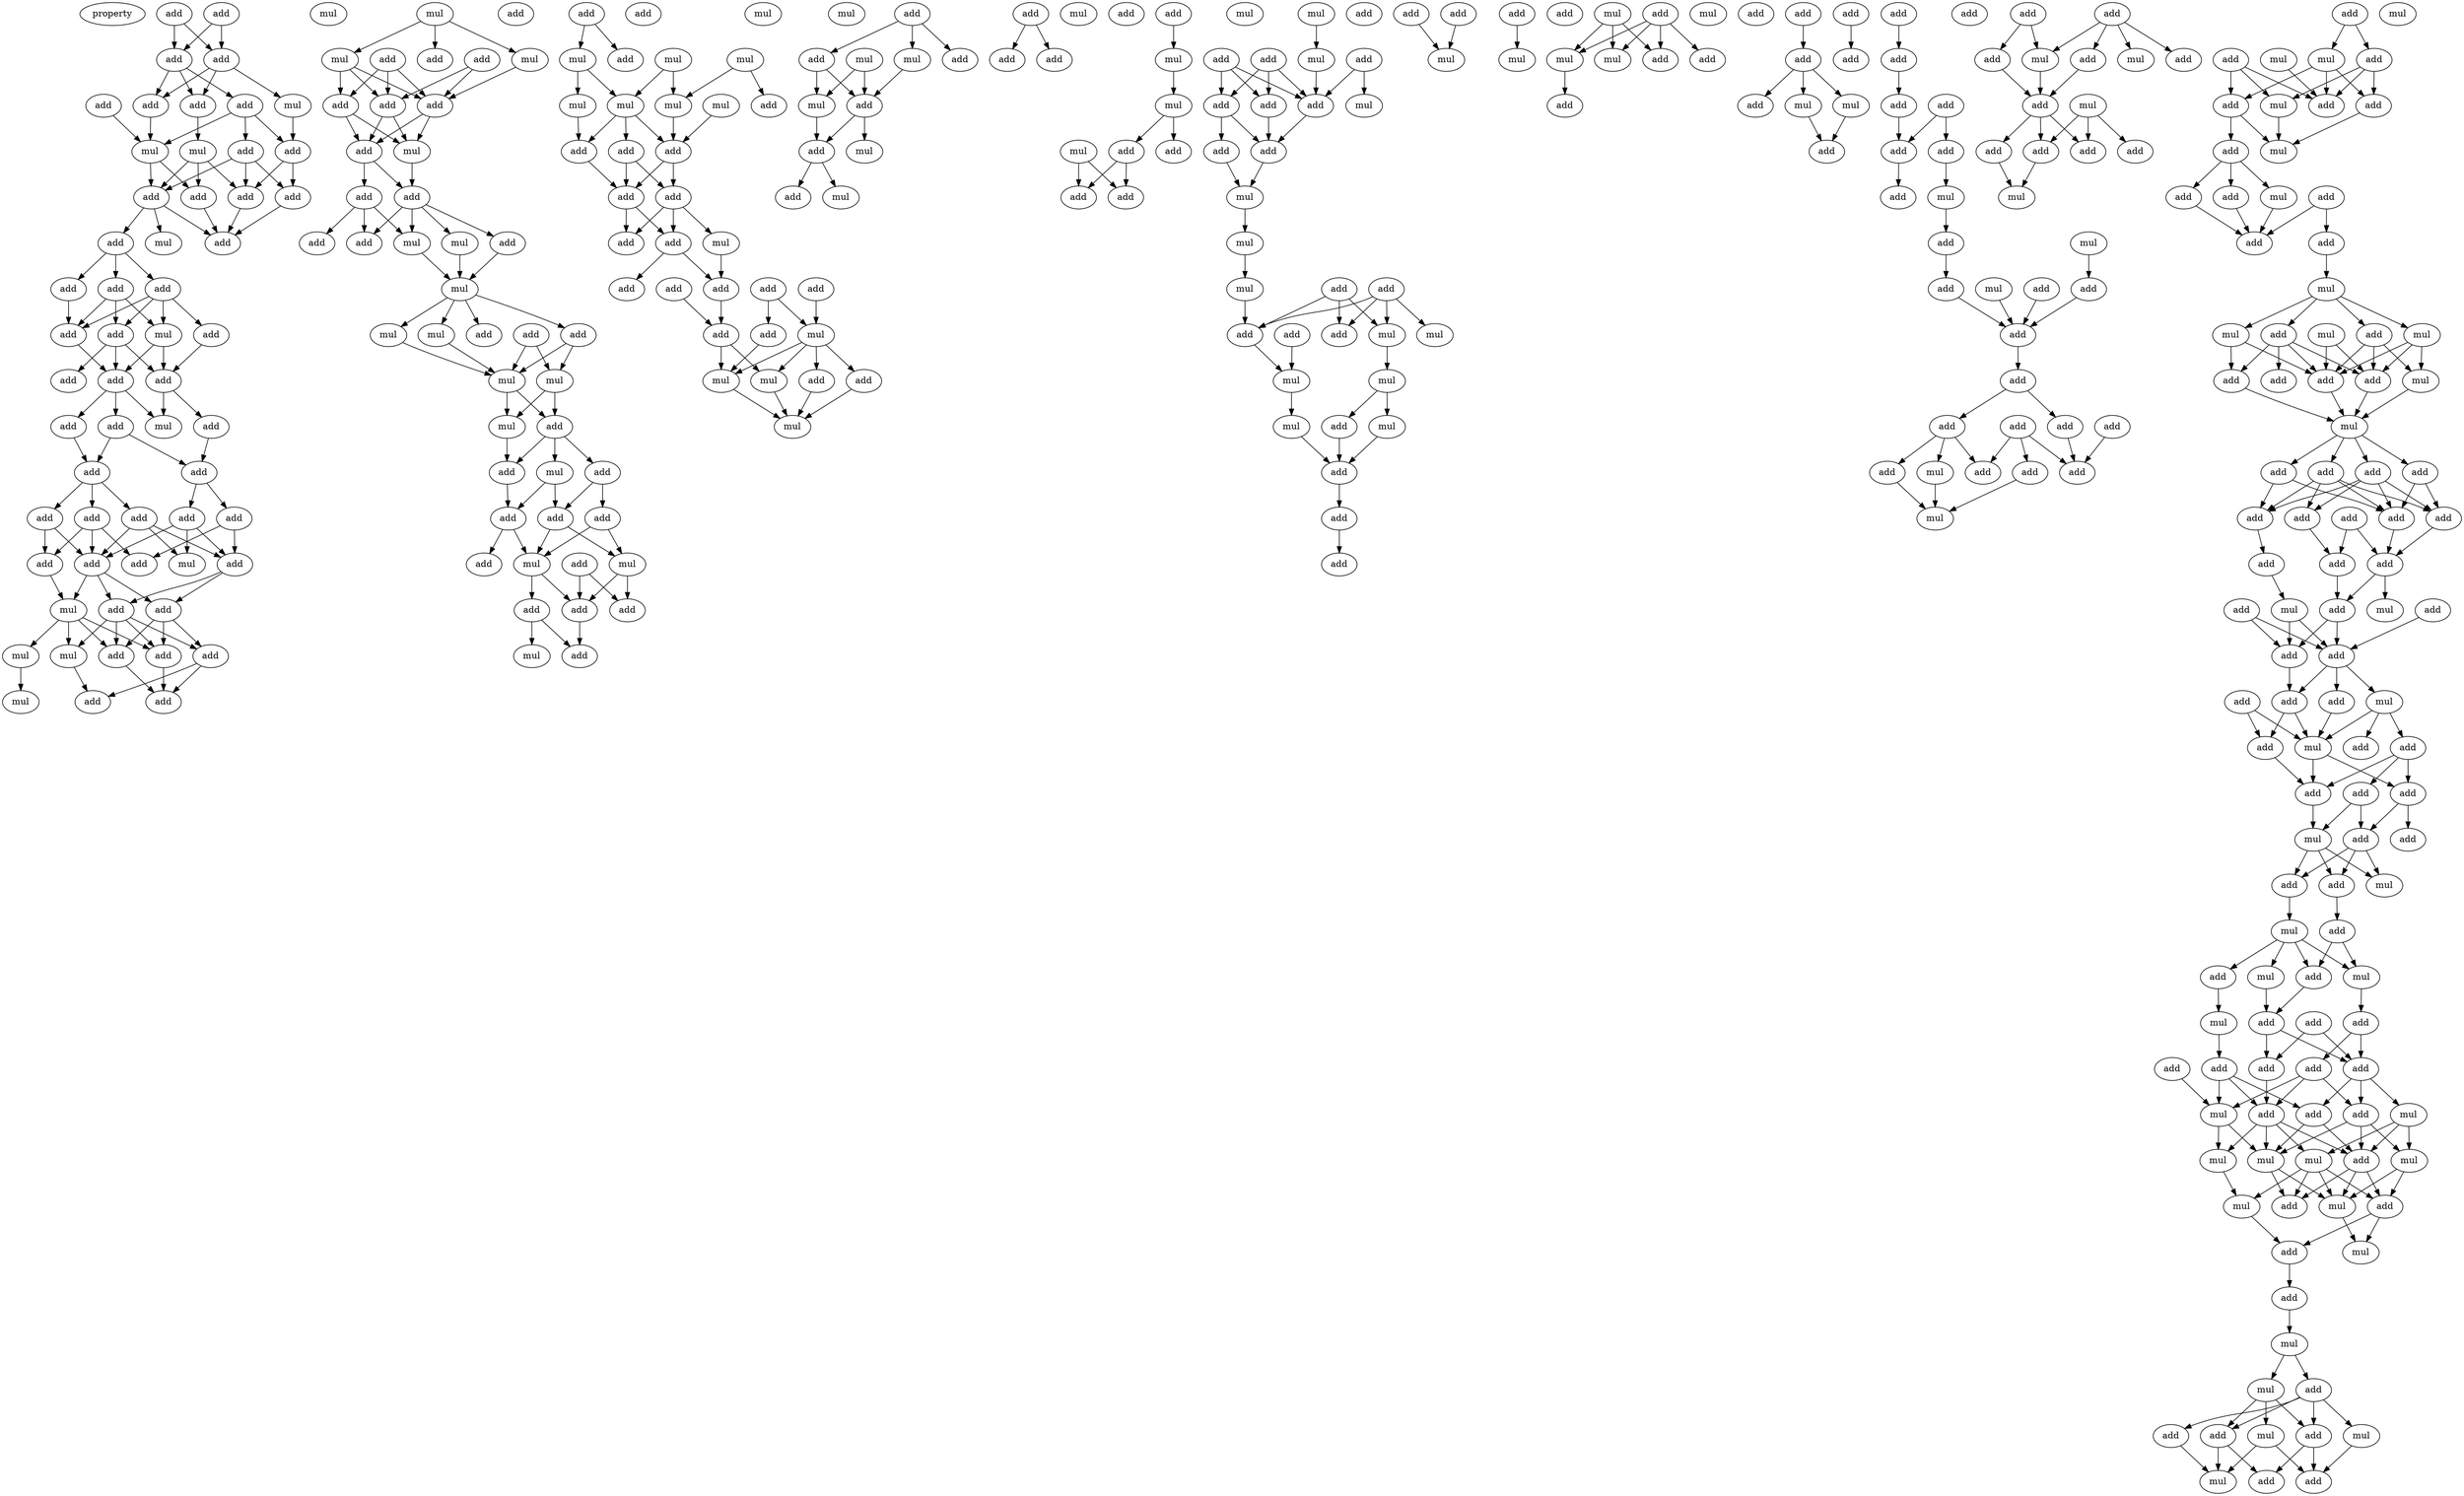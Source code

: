 digraph {
    node [fontcolor=black]
    property [mul=2,lf=1.4]
    0 [ label = add ];
    1 [ label = add ];
    2 [ label = add ];
    3 [ label = add ];
    4 [ label = add ];
    5 [ label = add ];
    6 [ label = add ];
    7 [ label = mul ];
    8 [ label = add ];
    9 [ label = add ];
    10 [ label = mul ];
    11 [ label = mul ];
    12 [ label = add ];
    13 [ label = add ];
    14 [ label = add ];
    15 [ label = add ];
    16 [ label = add ];
    17 [ label = mul ];
    18 [ label = add ];
    19 [ label = add ];
    20 [ label = add ];
    21 [ label = add ];
    22 [ label = add ];
    23 [ label = add ];
    24 [ label = add ];
    25 [ label = add ];
    26 [ label = mul ];
    27 [ label = add ];
    28 [ label = add ];
    29 [ label = add ];
    30 [ label = add ];
    31 [ label = add ];
    32 [ label = mul ];
    33 [ label = mul ];
    34 [ label = add ];
    35 [ label = add ];
    36 [ label = add ];
    37 [ label = add ];
    38 [ label = add ];
    39 [ label = add ];
    40 [ label = add ];
    41 [ label = add ];
    42 [ label = add ];
    43 [ label = add ];
    44 [ label = mul ];
    45 [ label = add ];
    46 [ label = add ];
    47 [ label = add ];
    48 [ label = mul ];
    49 [ label = add ];
    50 [ label = add ];
    51 [ label = add ];
    52 [ label = mul ];
    53 [ label = add ];
    54 [ label = mul ];
    55 [ label = mul ];
    56 [ label = add ];
    57 [ label = add ];
    58 [ label = mul ];
    59 [ label = add ];
    60 [ label = add ];
    61 [ label = mul ];
    62 [ label = add ];
    63 [ label = mul ];
    64 [ label = add ];
    65 [ label = add ];
    66 [ label = add ];
    67 [ label = add ];
    68 [ label = mul ];
    69 [ label = add ];
    70 [ label = add ];
    71 [ label = mul ];
    72 [ label = add ];
    73 [ label = mul ];
    74 [ label = add ];
    75 [ label = add ];
    76 [ label = mul ];
    77 [ label = mul ];
    78 [ label = add ];
    79 [ label = add ];
    80 [ label = mul ];
    81 [ label = add ];
    82 [ label = mul ];
    83 [ label = mul ];
    84 [ label = add ];
    85 [ label = mul ];
    86 [ label = add ];
    87 [ label = mul ];
    88 [ label = add ];
    89 [ label = add ];
    90 [ label = add ];
    91 [ label = add ];
    92 [ label = add ];
    93 [ label = add ];
    94 [ label = add ];
    95 [ label = mul ];
    96 [ label = mul ];
    97 [ label = add ];
    98 [ label = add ];
    99 [ label = add ];
    100 [ label = mul ];
    101 [ label = add ];
    102 [ label = add ];
    103 [ label = mul ];
    104 [ label = mul ];
    105 [ label = add ];
    106 [ label = mul ];
    107 [ label = mul ];
    108 [ label = add ];
    109 [ label = mul ];
    110 [ label = mul ];
    111 [ label = mul ];
    112 [ label = add ];
    113 [ label = add ];
    114 [ label = add ];
    115 [ label = add ];
    116 [ label = add ];
    117 [ label = add ];
    118 [ label = mul ];
    119 [ label = add ];
    120 [ label = add ];
    121 [ label = add ];
    122 [ label = add ];
    123 [ label = add ];
    124 [ label = add ];
    125 [ label = add ];
    126 [ label = add ];
    127 [ label = mul ];
    128 [ label = mul ];
    129 [ label = add ];
    130 [ label = add ];
    131 [ label = mul ];
    132 [ label = mul ];
    133 [ label = add ];
    134 [ label = mul ];
    135 [ label = mul ];
    136 [ label = add ];
    137 [ label = mul ];
    138 [ label = add ];
    139 [ label = add ];
    140 [ label = mul ];
    141 [ label = mul ];
    142 [ label = add ];
    143 [ label = add ];
    144 [ label = mul ];
    145 [ label = add ];
    146 [ label = mul ];
    147 [ label = add ];
    148 [ label = mul ];
    149 [ label = add ];
    150 [ label = add ];
    151 [ label = add ];
    152 [ label = add ];
    153 [ label = mul ];
    154 [ label = mul ];
    155 [ label = mul ];
    156 [ label = add ];
    157 [ label = mul ];
    158 [ label = add ];
    159 [ label = add ];
    160 [ label = add ];
    161 [ label = mul ];
    162 [ label = add ];
    163 [ label = mul ];
    164 [ label = add ];
    165 [ label = add ];
    166 [ label = add ];
    167 [ label = add ];
    168 [ label = mul ];
    169 [ label = add ];
    170 [ label = add ];
    171 [ label = add ];
    172 [ label = mul ];
    173 [ label = mul ];
    174 [ label = add ];
    175 [ label = add ];
    176 [ label = add ];
    177 [ label = mul ];
    178 [ label = add ];
    179 [ label = mul ];
    180 [ label = mul ];
    181 [ label = add ];
    182 [ label = add ];
    183 [ label = mul ];
    184 [ label = mul ];
    185 [ label = mul ];
    186 [ label = mul ];
    187 [ label = add ];
    188 [ label = add ];
    189 [ label = add ];
    190 [ label = add ];
    191 [ label = add ];
    192 [ label = mul ];
    193 [ label = add ];
    194 [ label = add ];
    195 [ label = mul ];
    196 [ label = add ];
    197 [ label = add ];
    198 [ label = mul ];
    199 [ label = mul ];
    200 [ label = mul ];
    201 [ label = add ];
    202 [ label = add ];
    203 [ label = add ];
    204 [ label = mul ];
    205 [ label = add ];
    206 [ label = add ];
    207 [ label = add ];
    208 [ label = add ];
    209 [ label = mul ];
    210 [ label = mul ];
    211 [ label = add ];
    212 [ label = add ];
    213 [ label = add ];
    214 [ label = add ];
    215 [ label = add ];
    216 [ label = add ];
    217 [ label = add ];
    218 [ label = add ];
    219 [ label = add ];
    220 [ label = add ];
    221 [ label = mul ];
    222 [ label = add ];
    223 [ label = mul ];
    224 [ label = add ];
    225 [ label = add ];
    226 [ label = mul ];
    227 [ label = add ];
    228 [ label = add ];
    229 [ label = add ];
    230 [ label = add ];
    231 [ label = add ];
    232 [ label = add ];
    233 [ label = add ];
    234 [ label = add ];
    235 [ label = mul ];
    236 [ label = add ];
    237 [ label = add ];
    238 [ label = add ];
    239 [ label = add ];
    240 [ label = mul ];
    241 [ label = add ];
    242 [ label = add ];
    243 [ label = add ];
    244 [ label = add ];
    245 [ label = add ];
    246 [ label = mul ];
    247 [ label = mul ];
    248 [ label = mul ];
    249 [ label = add ];
    250 [ label = add ];
    251 [ label = add ];
    252 [ label = add ];
    253 [ label = add ];
    254 [ label = mul ];
    255 [ label = add ];
    256 [ label = mul ];
    257 [ label = add ];
    258 [ label = mul ];
    259 [ label = mul ];
    260 [ label = add ];
    261 [ label = add ];
    262 [ label = add ];
    263 [ label = mul ];
    264 [ label = add ];
    265 [ label = mul ];
    266 [ label = add ];
    267 [ label = add ];
    268 [ label = mul ];
    269 [ label = add ];
    270 [ label = add ];
    271 [ label = add ];
    272 [ label = add ];
    273 [ label = mul ];
    274 [ label = mul ];
    275 [ label = add ];
    276 [ label = add ];
    277 [ label = mul ];
    278 [ label = mul ];
    279 [ label = add ];
    280 [ label = add ];
    281 [ label = mul ];
    282 [ label = add ];
    283 [ label = add ];
    284 [ label = mul ];
    285 [ label = add ];
    286 [ label = add ];
    287 [ label = add ];
    288 [ label = add ];
    289 [ label = add ];
    290 [ label = add ];
    291 [ label = add ];
    292 [ label = add ];
    293 [ label = add ];
    294 [ label = add ];
    295 [ label = add ];
    296 [ label = add ];
    297 [ label = add ];
    298 [ label = mul ];
    299 [ label = mul ];
    300 [ label = add ];
    301 [ label = add ];
    302 [ label = add ];
    303 [ label = add ];
    304 [ label = add ];
    305 [ label = add ];
    306 [ label = add ];
    307 [ label = mul ];
    308 [ label = add ];
    309 [ label = add ];
    310 [ label = mul ];
    311 [ label = add ];
    312 [ label = add ];
    313 [ label = add ];
    314 [ label = add ];
    315 [ label = add ];
    316 [ label = add ];
    317 [ label = mul ];
    318 [ label = add ];
    319 [ label = add ];
    320 [ label = mul ];
    321 [ label = add ];
    322 [ label = mul ];
    323 [ label = mul ];
    324 [ label = add ];
    325 [ label = mul ];
    326 [ label = add ];
    327 [ label = add ];
    328 [ label = add ];
    329 [ label = mul ];
    330 [ label = add ];
    331 [ label = add ];
    332 [ label = add ];
    333 [ label = add ];
    334 [ label = add ];
    335 [ label = add ];
    336 [ label = mul ];
    337 [ label = mul ];
    338 [ label = add ];
    339 [ label = add ];
    340 [ label = add ];
    341 [ label = mul ];
    342 [ label = mul ];
    343 [ label = add ];
    344 [ label = mul ];
    345 [ label = mul ];
    346 [ label = add ];
    347 [ label = mul ];
    348 [ label = add ];
    349 [ label = mul ];
    350 [ label = mul ];
    351 [ label = add ];
    352 [ label = add ];
    353 [ label = mul ];
    354 [ label = mul ];
    355 [ label = add ];
    356 [ label = add ];
    357 [ label = add ];
    358 [ label = mul ];
    359 [ label = add ];
    360 [ label = mul ];
    361 [ label = mul ];
    362 [ label = add ];
    363 [ label = add ];
    0 -> 2 [ name = 0 ];
    0 -> 3 [ name = 1 ];
    1 -> 2 [ name = 2 ];
    1 -> 3 [ name = 3 ];
    2 -> 6 [ name = 4 ];
    2 -> 7 [ name = 5 ];
    2 -> 8 [ name = 6 ];
    3 -> 4 [ name = 7 ];
    3 -> 6 [ name = 8 ];
    3 -> 8 [ name = 9 ];
    4 -> 9 [ name = 10 ];
    4 -> 10 [ name = 11 ];
    4 -> 12 [ name = 12 ];
    5 -> 10 [ name = 13 ];
    6 -> 11 [ name = 14 ];
    7 -> 9 [ name = 15 ];
    8 -> 10 [ name = 16 ];
    9 -> 13 [ name = 17 ];
    9 -> 16 [ name = 18 ];
    10 -> 14 [ name = 19 ];
    10 -> 15 [ name = 20 ];
    11 -> 14 [ name = 21 ];
    11 -> 15 [ name = 22 ];
    11 -> 16 [ name = 23 ];
    12 -> 13 [ name = 24 ];
    12 -> 15 [ name = 25 ];
    12 -> 16 [ name = 26 ];
    13 -> 19 [ name = 27 ];
    14 -> 19 [ name = 28 ];
    15 -> 17 [ name = 29 ];
    15 -> 18 [ name = 30 ];
    15 -> 19 [ name = 31 ];
    16 -> 19 [ name = 32 ];
    18 -> 20 [ name = 33 ];
    18 -> 21 [ name = 34 ];
    18 -> 22 [ name = 35 ];
    20 -> 23 [ name = 36 ];
    21 -> 23 [ name = 37 ];
    21 -> 25 [ name = 38 ];
    21 -> 26 [ name = 39 ];
    22 -> 23 [ name = 40 ];
    22 -> 24 [ name = 41 ];
    22 -> 25 [ name = 42 ];
    22 -> 26 [ name = 43 ];
    23 -> 27 [ name = 44 ];
    24 -> 29 [ name = 45 ];
    25 -> 27 [ name = 46 ];
    25 -> 28 [ name = 47 ];
    25 -> 29 [ name = 48 ];
    26 -> 27 [ name = 49 ];
    26 -> 29 [ name = 50 ];
    27 -> 30 [ name = 51 ];
    27 -> 31 [ name = 52 ];
    27 -> 33 [ name = 53 ];
    29 -> 33 [ name = 54 ];
    29 -> 34 [ name = 55 ];
    30 -> 36 [ name = 56 ];
    31 -> 35 [ name = 57 ];
    31 -> 36 [ name = 58 ];
    34 -> 35 [ name = 59 ];
    35 -> 38 [ name = 60 ];
    35 -> 40 [ name = 61 ];
    36 -> 37 [ name = 62 ];
    36 -> 39 [ name = 63 ];
    36 -> 41 [ name = 64 ];
    37 -> 42 [ name = 65 ];
    37 -> 44 [ name = 66 ];
    37 -> 45 [ name = 67 ];
    38 -> 42 [ name = 68 ];
    38 -> 44 [ name = 69 ];
    38 -> 45 [ name = 70 ];
    39 -> 42 [ name = 71 ];
    39 -> 46 [ name = 72 ];
    40 -> 43 [ name = 73 ];
    40 -> 45 [ name = 74 ];
    41 -> 42 [ name = 75 ];
    41 -> 43 [ name = 76 ];
    41 -> 46 [ name = 77 ];
    42 -> 47 [ name = 78 ];
    42 -> 48 [ name = 79 ];
    42 -> 49 [ name = 80 ];
    45 -> 47 [ name = 81 ];
    45 -> 49 [ name = 82 ];
    46 -> 48 [ name = 83 ];
    47 -> 50 [ name = 84 ];
    47 -> 51 [ name = 85 ];
    47 -> 53 [ name = 86 ];
    48 -> 50 [ name = 87 ];
    48 -> 51 [ name = 88 ];
    48 -> 52 [ name = 89 ];
    48 -> 54 [ name = 90 ];
    49 -> 50 [ name = 91 ];
    49 -> 51 [ name = 92 ];
    49 -> 53 [ name = 93 ];
    49 -> 54 [ name = 94 ];
    50 -> 56 [ name = 95 ];
    51 -> 56 [ name = 96 ];
    52 -> 55 [ name = 97 ];
    53 -> 56 [ name = 98 ];
    53 -> 57 [ name = 99 ];
    54 -> 57 [ name = 100 ];
    58 -> 59 [ name = 101 ];
    58 -> 61 [ name = 102 ];
    58 -> 63 [ name = 103 ];
    60 -> 64 [ name = 104 ];
    60 -> 66 [ name = 105 ];
    61 -> 64 [ name = 106 ];
    61 -> 65 [ name = 107 ];
    61 -> 66 [ name = 108 ];
    62 -> 64 [ name = 109 ];
    62 -> 65 [ name = 110 ];
    62 -> 66 [ name = 111 ];
    63 -> 64 [ name = 112 ];
    64 -> 67 [ name = 113 ];
    64 -> 68 [ name = 114 ];
    65 -> 67 [ name = 115 ];
    65 -> 68 [ name = 116 ];
    66 -> 67 [ name = 117 ];
    66 -> 68 [ name = 118 ];
    67 -> 69 [ name = 119 ];
    67 -> 70 [ name = 120 ];
    68 -> 70 [ name = 121 ];
    69 -> 72 [ name = 122 ];
    69 -> 73 [ name = 123 ];
    69 -> 74 [ name = 124 ];
    70 -> 71 [ name = 125 ];
    70 -> 73 [ name = 126 ];
    70 -> 74 [ name = 127 ];
    70 -> 75 [ name = 128 ];
    71 -> 76 [ name = 129 ];
    73 -> 76 [ name = 130 ];
    75 -> 76 [ name = 131 ];
    76 -> 77 [ name = 132 ];
    76 -> 78 [ name = 133 ];
    76 -> 79 [ name = 134 ];
    76 -> 80 [ name = 135 ];
    77 -> 83 [ name = 136 ];
    78 -> 82 [ name = 137 ];
    78 -> 83 [ name = 138 ];
    80 -> 83 [ name = 139 ];
    81 -> 82 [ name = 140 ];
    81 -> 83 [ name = 141 ];
    82 -> 84 [ name = 142 ];
    82 -> 85 [ name = 143 ];
    83 -> 84 [ name = 144 ];
    83 -> 85 [ name = 145 ];
    84 -> 86 [ name = 146 ];
    84 -> 87 [ name = 147 ];
    84 -> 88 [ name = 148 ];
    85 -> 86 [ name = 149 ];
    86 -> 91 [ name = 150 ];
    87 -> 89 [ name = 151 ];
    87 -> 91 [ name = 152 ];
    88 -> 89 [ name = 153 ];
    88 -> 90 [ name = 154 ];
    89 -> 95 [ name = 155 ];
    89 -> 96 [ name = 156 ];
    90 -> 95 [ name = 157 ];
    90 -> 96 [ name = 158 ];
    91 -> 92 [ name = 159 ];
    91 -> 95 [ name = 160 ];
    93 -> 98 [ name = 161 ];
    93 -> 99 [ name = 162 ];
    95 -> 97 [ name = 163 ];
    95 -> 98 [ name = 164 ];
    96 -> 98 [ name = 165 ];
    96 -> 99 [ name = 166 ];
    97 -> 100 [ name = 167 ];
    97 -> 101 [ name = 168 ];
    98 -> 101 [ name = 169 ];
    102 -> 103 [ name = 170 ];
    102 -> 105 [ name = 171 ];
    103 -> 109 [ name = 172 ];
    103 -> 111 [ name = 173 ];
    104 -> 110 [ name = 174 ];
    104 -> 111 [ name = 175 ];
    106 -> 108 [ name = 176 ];
    106 -> 110 [ name = 177 ];
    107 -> 114 [ name = 178 ];
    109 -> 113 [ name = 179 ];
    110 -> 114 [ name = 180 ];
    111 -> 112 [ name = 181 ];
    111 -> 113 [ name = 182 ];
    111 -> 114 [ name = 183 ];
    112 -> 115 [ name = 184 ];
    112 -> 116 [ name = 185 ];
    113 -> 116 [ name = 186 ];
    114 -> 115 [ name = 187 ];
    114 -> 116 [ name = 188 ];
    115 -> 117 [ name = 189 ];
    115 -> 118 [ name = 190 ];
    115 -> 119 [ name = 191 ];
    116 -> 117 [ name = 192 ];
    116 -> 119 [ name = 193 ];
    117 -> 121 [ name = 194 ];
    117 -> 124 [ name = 195 ];
    118 -> 124 [ name = 196 ];
    120 -> 127 [ name = 197 ];
    122 -> 126 [ name = 198 ];
    123 -> 125 [ name = 199 ];
    123 -> 127 [ name = 200 ];
    124 -> 126 [ name = 201 ];
    125 -> 131 [ name = 202 ];
    126 -> 128 [ name = 203 ];
    126 -> 131 [ name = 204 ];
    127 -> 128 [ name = 205 ];
    127 -> 129 [ name = 206 ];
    127 -> 130 [ name = 207 ];
    127 -> 131 [ name = 208 ];
    128 -> 132 [ name = 209 ];
    129 -> 132 [ name = 210 ];
    130 -> 132 [ name = 211 ];
    131 -> 132 [ name = 212 ];
    136 -> 138 [ name = 213 ];
    136 -> 139 [ name = 214 ];
    136 -> 140 [ name = 215 ];
    137 -> 141 [ name = 216 ];
    137 -> 142 [ name = 217 ];
    138 -> 141 [ name = 218 ];
    138 -> 142 [ name = 219 ];
    140 -> 142 [ name = 220 ];
    141 -> 143 [ name = 221 ];
    142 -> 143 [ name = 222 ];
    142 -> 144 [ name = 223 ];
    143 -> 145 [ name = 224 ];
    143 -> 146 [ name = 225 ];
    147 -> 149 [ name = 226 ];
    147 -> 150 [ name = 227 ];
    152 -> 153 [ name = 228 ];
    153 -> 154 [ name = 229 ];
    154 -> 156 [ name = 230 ];
    154 -> 158 [ name = 231 ];
    155 -> 159 [ name = 232 ];
    155 -> 160 [ name = 233 ];
    156 -> 159 [ name = 234 ];
    156 -> 160 [ name = 235 ];
    161 -> 163 [ name = 236 ];
    162 -> 166 [ name = 237 ];
    162 -> 167 [ name = 238 ];
    162 -> 169 [ name = 239 ];
    163 -> 166 [ name = 240 ];
    164 -> 166 [ name = 241 ];
    164 -> 168 [ name = 242 ];
    165 -> 166 [ name = 243 ];
    165 -> 167 [ name = 244 ];
    165 -> 169 [ name = 245 ];
    166 -> 170 [ name = 246 ];
    167 -> 170 [ name = 247 ];
    169 -> 170 [ name = 248 ];
    169 -> 171 [ name = 249 ];
    170 -> 172 [ name = 250 ];
    171 -> 172 [ name = 251 ];
    172 -> 173 [ name = 252 ];
    173 -> 177 [ name = 253 ];
    175 -> 180 [ name = 254 ];
    175 -> 181 [ name = 255 ];
    175 -> 182 [ name = 256 ];
    176 -> 179 [ name = 257 ];
    176 -> 180 [ name = 258 ];
    176 -> 181 [ name = 259 ];
    176 -> 182 [ name = 260 ];
    177 -> 181 [ name = 261 ];
    178 -> 184 [ name = 262 ];
    180 -> 183 [ name = 263 ];
    181 -> 184 [ name = 264 ];
    183 -> 185 [ name = 265 ];
    183 -> 187 [ name = 266 ];
    184 -> 186 [ name = 267 ];
    185 -> 188 [ name = 268 ];
    186 -> 188 [ name = 269 ];
    187 -> 188 [ name = 270 ];
    188 -> 190 [ name = 271 ];
    189 -> 192 [ name = 272 ];
    190 -> 193 [ name = 273 ];
    191 -> 192 [ name = 274 ];
    194 -> 195 [ name = 275 ];
    197 -> 199 [ name = 276 ];
    197 -> 200 [ name = 277 ];
    197 -> 201 [ name = 278 ];
    197 -> 202 [ name = 279 ];
    198 -> 199 [ name = 280 ];
    198 -> 200 [ name = 281 ];
    198 -> 202 [ name = 282 ];
    199 -> 203 [ name = 283 ];
    206 -> 207 [ name = 284 ];
    207 -> 208 [ name = 285 ];
    207 -> 209 [ name = 286 ];
    207 -> 210 [ name = 287 ];
    209 -> 211 [ name = 288 ];
    210 -> 211 [ name = 289 ];
    212 -> 213 [ name = 290 ];
    214 -> 215 [ name = 291 ];
    215 -> 217 [ name = 292 ];
    216 -> 219 [ name = 293 ];
    216 -> 220 [ name = 294 ];
    217 -> 220 [ name = 295 ];
    219 -> 221 [ name = 296 ];
    220 -> 222 [ name = 297 ];
    221 -> 224 [ name = 298 ];
    223 -> 228 [ name = 299 ];
    224 -> 225 [ name = 300 ];
    225 -> 229 [ name = 301 ];
    226 -> 229 [ name = 302 ];
    227 -> 229 [ name = 303 ];
    228 -> 229 [ name = 304 ];
    229 -> 230 [ name = 305 ];
    230 -> 232 [ name = 306 ];
    230 -> 233 [ name = 307 ];
    231 -> 236 [ name = 308 ];
    232 -> 235 [ name = 309 ];
    232 -> 238 [ name = 310 ];
    232 -> 239 [ name = 311 ];
    233 -> 236 [ name = 312 ];
    234 -> 236 [ name = 313 ];
    234 -> 237 [ name = 314 ];
    234 -> 238 [ name = 315 ];
    235 -> 240 [ name = 316 ];
    237 -> 240 [ name = 317 ];
    239 -> 240 [ name = 318 ];
    241 -> 243 [ name = 319 ];
    241 -> 245 [ name = 320 ];
    241 -> 246 [ name = 321 ];
    241 -> 247 [ name = 322 ];
    242 -> 244 [ name = 323 ];
    242 -> 246 [ name = 324 ];
    243 -> 249 [ name = 325 ];
    244 -> 249 [ name = 326 ];
    246 -> 249 [ name = 327 ];
    248 -> 250 [ name = 328 ];
    248 -> 251 [ name = 329 ];
    248 -> 252 [ name = 330 ];
    249 -> 250 [ name = 331 ];
    249 -> 251 [ name = 332 ];
    249 -> 253 [ name = 333 ];
    250 -> 254 [ name = 334 ];
    253 -> 254 [ name = 335 ];
    255 -> 256 [ name = 336 ];
    255 -> 260 [ name = 337 ];
    256 -> 261 [ name = 338 ];
    256 -> 262 [ name = 339 ];
    256 -> 264 [ name = 340 ];
    257 -> 261 [ name = 341 ];
    257 -> 262 [ name = 342 ];
    257 -> 263 [ name = 343 ];
    258 -> 262 [ name = 344 ];
    260 -> 262 [ name = 345 ];
    260 -> 263 [ name = 346 ];
    260 -> 264 [ name = 347 ];
    261 -> 265 [ name = 348 ];
    261 -> 266 [ name = 349 ];
    263 -> 265 [ name = 350 ];
    264 -> 265 [ name = 351 ];
    266 -> 267 [ name = 352 ];
    266 -> 268 [ name = 353 ];
    266 -> 270 [ name = 354 ];
    267 -> 272 [ name = 355 ];
    268 -> 272 [ name = 356 ];
    269 -> 271 [ name = 357 ];
    269 -> 272 [ name = 358 ];
    270 -> 272 [ name = 359 ];
    271 -> 273 [ name = 360 ];
    273 -> 274 [ name = 361 ];
    273 -> 275 [ name = 362 ];
    273 -> 276 [ name = 363 ];
    273 -> 278 [ name = 364 ];
    274 -> 282 [ name = 365 ];
    274 -> 283 [ name = 366 ];
    275 -> 279 [ name = 367 ];
    275 -> 281 [ name = 368 ];
    275 -> 282 [ name = 369 ];
    276 -> 279 [ name = 370 ];
    276 -> 280 [ name = 371 ];
    276 -> 282 [ name = 372 ];
    276 -> 283 [ name = 373 ];
    277 -> 279 [ name = 374 ];
    277 -> 282 [ name = 375 ];
    278 -> 279 [ name = 376 ];
    278 -> 281 [ name = 377 ];
    278 -> 282 [ name = 378 ];
    279 -> 284 [ name = 379 ];
    281 -> 284 [ name = 380 ];
    282 -> 284 [ name = 381 ];
    283 -> 284 [ name = 382 ];
    284 -> 285 [ name = 383 ];
    284 -> 286 [ name = 384 ];
    284 -> 287 [ name = 385 ];
    284 -> 288 [ name = 386 ];
    285 -> 289 [ name = 387 ];
    285 -> 290 [ name = 388 ];
    285 -> 291 [ name = 389 ];
    285 -> 292 [ name = 390 ];
    286 -> 289 [ name = 391 ];
    286 -> 291 [ name = 392 ];
    287 -> 291 [ name = 393 ];
    287 -> 292 [ name = 394 ];
    288 -> 289 [ name = 395 ];
    288 -> 290 [ name = 396 ];
    288 -> 291 [ name = 397 ];
    288 -> 292 [ name = 398 ];
    289 -> 294 [ name = 399 ];
    290 -> 296 [ name = 400 ];
    291 -> 295 [ name = 401 ];
    292 -> 295 [ name = 402 ];
    293 -> 295 [ name = 403 ];
    293 -> 296 [ name = 404 ];
    294 -> 299 [ name = 405 ];
    295 -> 297 [ name = 406 ];
    295 -> 298 [ name = 407 ];
    296 -> 297 [ name = 408 ];
    297 -> 302 [ name = 409 ];
    297 -> 303 [ name = 410 ];
    299 -> 302 [ name = 411 ];
    299 -> 303 [ name = 412 ];
    300 -> 302 [ name = 413 ];
    300 -> 303 [ name = 414 ];
    301 -> 302 [ name = 415 ];
    302 -> 304 [ name = 416 ];
    302 -> 305 [ name = 417 ];
    302 -> 307 [ name = 418 ];
    303 -> 305 [ name = 419 ];
    304 -> 310 [ name = 420 ];
    305 -> 309 [ name = 421 ];
    305 -> 310 [ name = 422 ];
    306 -> 309 [ name = 423 ];
    306 -> 310 [ name = 424 ];
    307 -> 308 [ name = 425 ];
    307 -> 310 [ name = 426 ];
    307 -> 311 [ name = 427 ];
    308 -> 312 [ name = 428 ];
    308 -> 313 [ name = 429 ];
    308 -> 314 [ name = 430 ];
    309 -> 314 [ name = 431 ];
    310 -> 312 [ name = 432 ];
    310 -> 314 [ name = 433 ];
    312 -> 315 [ name = 434 ];
    312 -> 316 [ name = 435 ];
    313 -> 315 [ name = 436 ];
    313 -> 317 [ name = 437 ];
    314 -> 317 [ name = 438 ];
    315 -> 318 [ name = 439 ];
    315 -> 319 [ name = 440 ];
    315 -> 320 [ name = 441 ];
    317 -> 318 [ name = 442 ];
    317 -> 319 [ name = 443 ];
    317 -> 320 [ name = 444 ];
    318 -> 322 [ name = 445 ];
    319 -> 321 [ name = 446 ];
    321 -> 325 [ name = 447 ];
    321 -> 326 [ name = 448 ];
    322 -> 323 [ name = 449 ];
    322 -> 324 [ name = 450 ];
    322 -> 325 [ name = 451 ];
    322 -> 326 [ name = 452 ];
    323 -> 327 [ name = 453 ];
    324 -> 329 [ name = 454 ];
    325 -> 328 [ name = 455 ];
    326 -> 327 [ name = 456 ];
    327 -> 332 [ name = 457 ];
    327 -> 335 [ name = 458 ];
    328 -> 331 [ name = 459 ];
    328 -> 335 [ name = 460 ];
    329 -> 334 [ name = 461 ];
    330 -> 332 [ name = 462 ];
    330 -> 335 [ name = 463 ];
    331 -> 336 [ name = 464 ];
    331 -> 338 [ name = 465 ];
    331 -> 340 [ name = 466 ];
    332 -> 340 [ name = 467 ];
    333 -> 336 [ name = 468 ];
    334 -> 336 [ name = 469 ];
    334 -> 339 [ name = 470 ];
    334 -> 340 [ name = 471 ];
    335 -> 337 [ name = 472 ];
    335 -> 338 [ name = 473 ];
    335 -> 339 [ name = 474 ];
    336 -> 342 [ name = 475 ];
    336 -> 344 [ name = 476 ];
    337 -> 341 [ name = 477 ];
    337 -> 343 [ name = 478 ];
    337 -> 345 [ name = 479 ];
    338 -> 341 [ name = 480 ];
    338 -> 342 [ name = 481 ];
    338 -> 343 [ name = 482 ];
    339 -> 342 [ name = 483 ];
    339 -> 343 [ name = 484 ];
    340 -> 342 [ name = 485 ];
    340 -> 343 [ name = 486 ];
    340 -> 344 [ name = 487 ];
    340 -> 345 [ name = 488 ];
    341 -> 348 [ name = 489 ];
    341 -> 349 [ name = 490 ];
    342 -> 346 [ name = 491 ];
    342 -> 349 [ name = 492 ];
    343 -> 346 [ name = 493 ];
    343 -> 348 [ name = 494 ];
    343 -> 349 [ name = 495 ];
    344 -> 347 [ name = 496 ];
    345 -> 346 [ name = 497 ];
    345 -> 347 [ name = 498 ];
    345 -> 348 [ name = 499 ];
    345 -> 349 [ name = 500 ];
    347 -> 351 [ name = 501 ];
    348 -> 350 [ name = 502 ];
    348 -> 351 [ name = 503 ];
    349 -> 350 [ name = 504 ];
    351 -> 352 [ name = 505 ];
    352 -> 353 [ name = 506 ];
    353 -> 354 [ name = 507 ];
    353 -> 355 [ name = 508 ];
    354 -> 356 [ name = 509 ];
    354 -> 357 [ name = 510 ];
    354 -> 358 [ name = 511 ];
    355 -> 356 [ name = 512 ];
    355 -> 357 [ name = 513 ];
    355 -> 359 [ name = 514 ];
    355 -> 360 [ name = 515 ];
    356 -> 361 [ name = 516 ];
    356 -> 363 [ name = 517 ];
    357 -> 362 [ name = 518 ];
    357 -> 363 [ name = 519 ];
    358 -> 361 [ name = 520 ];
    358 -> 362 [ name = 521 ];
    359 -> 361 [ name = 522 ];
    360 -> 362 [ name = 523 ];
}
